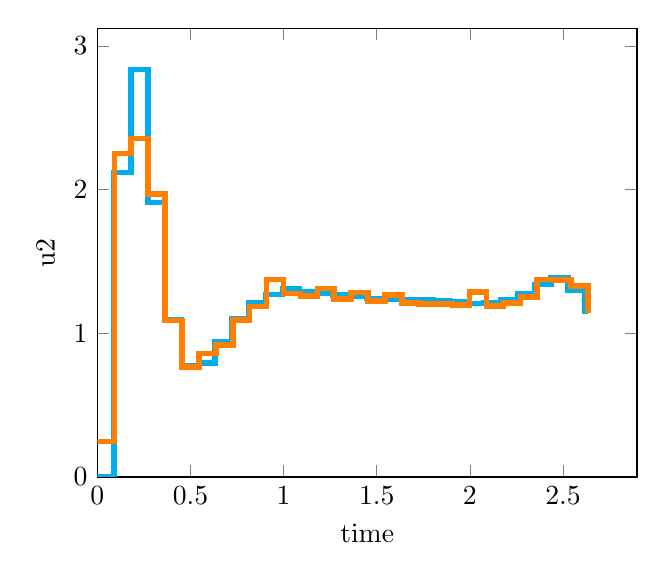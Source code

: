 \begin{tikzpicture}[]
\begin{axis}[ylabel = {u2}, xmin = {0}, xlabel = {time}, hide axis = {false}, ymin = {0}]\addplot+ [mark = {}, const plot, color=cyan, line width=2pt, solid]coordinates {
(0.0, 0.0)
(0.09, 2.118)
(0.181, 2.836)
(0.271, 1.91)
(0.361, 1.093)
(0.451, 0.774)
(0.542, 0.793)
(0.632, 0.942)
(0.722, 1.1)
(0.812, 1.213)
(0.903, 1.271)
(0.993, 1.307)
(1.083, 1.292)
(1.173, 1.276)
(1.264, 1.265)
(1.354, 1.255)
(1.444, 1.243)
(1.534, 1.238)
(1.625, 1.235)
(1.715, 1.232)
(1.805, 1.227)
(1.895, 1.221)
(1.986, 1.208)
(2.076, 1.214)
(2.166, 1.23)
(2.256, 1.273)
(2.347, 1.34)
(2.437, 1.389)
(2.527, 1.296)
(2.618, 1.132)
};
\addplot+ [mark = {}, const plot, color=orange, line width=2pt, solid]coordinates {
(0.0, 0.246)
(0.091, 2.25)
(0.182, 2.356)
(0.272, 1.967)
(0.363, 1.089)
(0.454, 0.765)
(0.545, 0.86)
(0.636, 0.917)
(0.727, 1.093)
(0.817, 1.187)
(0.908, 1.375)
(0.999, 1.277)
(1.09, 1.258)
(1.181, 1.31)
(1.271, 1.239)
(1.362, 1.283)
(1.453, 1.223)
(1.544, 1.267)
(1.635, 1.21)
(1.726, 1.202)
(1.816, 1.202)
(1.907, 1.196)
(1.998, 1.288)
(2.089, 1.19)
(2.18, 1.209)
(2.271, 1.251)
(2.361, 1.375)
(2.452, 1.369)
(2.543, 1.328)
(2.634, 1.14)
};
\end{axis}

\end{tikzpicture}
